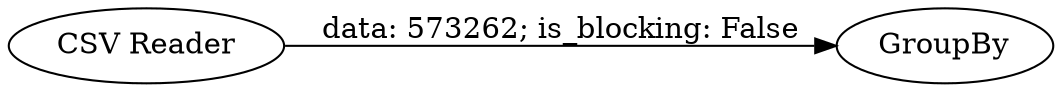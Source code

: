 digraph {
	"4999189919786119103_30" [label="CSV Reader"]
	"4999189919786119103_31" [label=GroupBy]
	"4999189919786119103_30" -> "4999189919786119103_31" [label="data: 573262; is_blocking: False"]
	rankdir=LR
}
